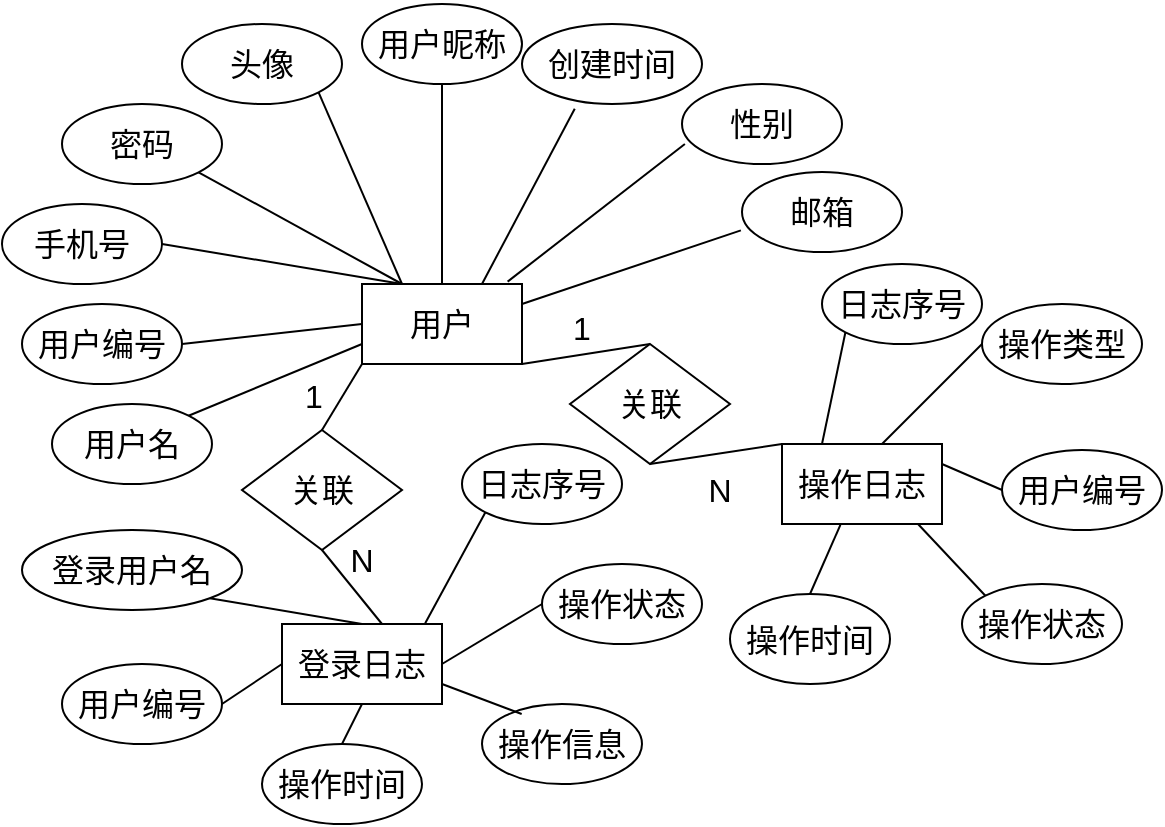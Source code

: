 <mxfile version="27.1.1">
  <diagram name="第 1 页" id="UOeoibRbhjmOYeLTfaUz">
    <mxGraphModel dx="988" dy="542" grid="1" gridSize="10" guides="1" tooltips="1" connect="1" arrows="1" fold="1" page="1" pageScale="1" pageWidth="827" pageHeight="1169" math="0" shadow="0">
      <root>
        <mxCell id="0" />
        <mxCell id="1" parent="0" />
        <mxCell id="f1lzfsfmmCIylhkY9Uj2-1" value="&lt;font style=&quot;font-size: 16px;&quot;&gt;操作日志&lt;/font&gt;" style="rounded=0;whiteSpace=wrap;html=1;" parent="1" vertex="1">
          <mxGeometry x="440" y="380" width="80" height="40" as="geometry" />
        </mxCell>
        <mxCell id="f1lzfsfmmCIylhkY9Uj2-5" value="&lt;font style=&quot;font-size: 16px;&quot;&gt;登录日志&lt;/font&gt;" style="rounded=0;whiteSpace=wrap;html=1;" parent="1" vertex="1">
          <mxGeometry x="190" y="470" width="80" height="40" as="geometry" />
        </mxCell>
        <mxCell id="f1lzfsfmmCIylhkY9Uj2-6" value="&lt;font style=&quot;font-size: 16px;&quot;&gt;用户&lt;/font&gt;" style="rounded=0;whiteSpace=wrap;html=1;" parent="1" vertex="1">
          <mxGeometry x="230" y="300" width="80" height="40" as="geometry" />
        </mxCell>
        <mxCell id="f1lzfsfmmCIylhkY9Uj2-11" value="&lt;p class=&quot;MsoNormal&quot;&gt;&lt;font face=&quot;Helvetica&quot; style=&quot;font-size: 16px;&quot;&gt;用户编号&lt;/font&gt;&lt;/p&gt;" style="ellipse;whiteSpace=wrap;html=1;" parent="1" vertex="1">
          <mxGeometry x="60" y="310" width="80" height="40" as="geometry" />
        </mxCell>
        <mxCell id="f1lzfsfmmCIylhkY9Uj2-12" value="&lt;p class=&quot;MsoNormal&quot;&gt;&lt;font face=&quot;Helvetica&quot; style=&quot;font-size: 16px;&quot;&gt;用户昵称&lt;/font&gt;&lt;/p&gt;" style="ellipse;whiteSpace=wrap;html=1;" parent="1" vertex="1">
          <mxGeometry x="230" y="160" width="80" height="40" as="geometry" />
        </mxCell>
        <mxCell id="f1lzfsfmmCIylhkY9Uj2-13" value="&lt;p class=&quot;MsoNormal&quot;&gt;&lt;font face=&quot;Helvetica&quot; style=&quot;font-size: 16px;&quot;&gt;用户名&lt;/font&gt;&lt;/p&gt;" style="ellipse;whiteSpace=wrap;html=1;" parent="1" vertex="1">
          <mxGeometry x="75" y="360" width="80" height="40" as="geometry" />
        </mxCell>
        <mxCell id="f1lzfsfmmCIylhkY9Uj2-14" value="&lt;p class=&quot;MsoNormal&quot;&gt;&lt;font face=&quot;Helvetica&quot; style=&quot;font-size: 16px;&quot;&gt;邮箱&lt;/font&gt;&lt;/p&gt;" style="ellipse;whiteSpace=wrap;html=1;" parent="1" vertex="1">
          <mxGeometry x="420" y="244" width="80" height="40" as="geometry" />
        </mxCell>
        <mxCell id="f1lzfsfmmCIylhkY9Uj2-15" value="&lt;p class=&quot;MsoNormal&quot;&gt;&lt;font face=&quot;Helvetica&quot; style=&quot;font-size: 16px;&quot;&gt;密码&lt;/font&gt;&lt;/p&gt;" style="ellipse;whiteSpace=wrap;html=1;" parent="1" vertex="1">
          <mxGeometry x="80" y="210" width="80" height="40" as="geometry" />
        </mxCell>
        <mxCell id="f1lzfsfmmCIylhkY9Uj2-16" value="&lt;p class=&quot;MsoNormal&quot;&gt;&lt;font style=&quot;font-size: 16px;&quot;&gt;手机号&lt;/font&gt;&lt;/p&gt;" style="ellipse;whiteSpace=wrap;html=1;" parent="1" vertex="1">
          <mxGeometry x="50" y="260" width="80" height="40" as="geometry" />
        </mxCell>
        <mxCell id="f1lzfsfmmCIylhkY9Uj2-17" value="&lt;p class=&quot;MsoNormal&quot;&gt;&lt;font face=&quot;Helvetica&quot; style=&quot;font-size: 16px;&quot;&gt;性别&lt;/font&gt;&lt;/p&gt;" style="ellipse;whiteSpace=wrap;html=1;" parent="1" vertex="1">
          <mxGeometry x="390" y="200" width="80" height="40" as="geometry" />
        </mxCell>
        <mxCell id="f1lzfsfmmCIylhkY9Uj2-18" value="&lt;p class=&quot;MsoNormal&quot;&gt;&lt;font style=&quot;font-size: 16px;&quot;&gt;头像&lt;/font&gt;&lt;/p&gt;" style="ellipse;whiteSpace=wrap;html=1;" parent="1" vertex="1">
          <mxGeometry x="140" y="170" width="80" height="40" as="geometry" />
        </mxCell>
        <mxCell id="f1lzfsfmmCIylhkY9Uj2-19" value="&lt;p class=&quot;MsoNormal&quot;&gt;&lt;font face=&quot;Helvetica&quot; style=&quot;font-size: 16px;&quot;&gt;创建时间&lt;/font&gt;&lt;/p&gt;" style="ellipse;whiteSpace=wrap;html=1;" parent="1" vertex="1">
          <mxGeometry x="310" y="170" width="90" height="40" as="geometry" />
        </mxCell>
        <mxCell id="f1lzfsfmmCIylhkY9Uj2-20" value="" style="endArrow=none;html=1;rounded=0;exitX=1;exitY=0;exitDx=0;exitDy=0;entryX=0;entryY=0.75;entryDx=0;entryDy=0;" parent="1" source="f1lzfsfmmCIylhkY9Uj2-13" target="f1lzfsfmmCIylhkY9Uj2-6" edge="1">
          <mxGeometry width="50" height="50" relative="1" as="geometry">
            <mxPoint x="160" y="390" as="sourcePoint" />
            <mxPoint x="210" y="340" as="targetPoint" />
          </mxGeometry>
        </mxCell>
        <mxCell id="f1lzfsfmmCIylhkY9Uj2-21" value="" style="endArrow=none;html=1;rounded=0;entryX=1;entryY=0.25;entryDx=0;entryDy=0;exitX=-0.007;exitY=0.73;exitDx=0;exitDy=0;exitPerimeter=0;" parent="1" target="f1lzfsfmmCIylhkY9Uj2-6" edge="1" source="f1lzfsfmmCIylhkY9Uj2-14">
          <mxGeometry width="50" height="50" relative="1" as="geometry">
            <mxPoint x="413" y="270" as="sourcePoint" />
            <mxPoint x="250" y="350" as="targetPoint" />
          </mxGeometry>
        </mxCell>
        <mxCell id="f1lzfsfmmCIylhkY9Uj2-22" value="" style="endArrow=none;html=1;rounded=0;exitX=0.018;exitY=0.75;exitDx=0;exitDy=0;exitPerimeter=0;entryX=0.91;entryY=-0.03;entryDx=0;entryDy=0;entryPerimeter=0;" parent="1" source="f1lzfsfmmCIylhkY9Uj2-17" target="f1lzfsfmmCIylhkY9Uj2-6" edge="1">
          <mxGeometry width="50" height="50" relative="1" as="geometry">
            <mxPoint x="280" y="435" as="sourcePoint" />
            <mxPoint x="260" y="350" as="targetPoint" />
          </mxGeometry>
        </mxCell>
        <mxCell id="f1lzfsfmmCIylhkY9Uj2-23" value="" style="endArrow=none;html=1;rounded=0;exitX=1;exitY=0.5;exitDx=0;exitDy=0;entryX=0;entryY=0.5;entryDx=0;entryDy=0;" parent="1" source="f1lzfsfmmCIylhkY9Uj2-11" target="f1lzfsfmmCIylhkY9Uj2-6" edge="1">
          <mxGeometry width="50" height="50" relative="1" as="geometry">
            <mxPoint x="148" y="356" as="sourcePoint" />
            <mxPoint x="210" y="310" as="targetPoint" />
          </mxGeometry>
        </mxCell>
        <mxCell id="f1lzfsfmmCIylhkY9Uj2-24" value="" style="endArrow=none;html=1;rounded=0;entryX=0.25;entryY=0;entryDx=0;entryDy=0;exitX=1;exitY=0.5;exitDx=0;exitDy=0;" parent="1" source="f1lzfsfmmCIylhkY9Uj2-16" target="f1lzfsfmmCIylhkY9Uj2-6" edge="1">
          <mxGeometry width="50" height="50" relative="1" as="geometry">
            <mxPoint x="100" y="280" as="sourcePoint" />
            <mxPoint x="220" y="280" as="targetPoint" />
          </mxGeometry>
        </mxCell>
        <mxCell id="f1lzfsfmmCIylhkY9Uj2-25" value="" style="endArrow=none;html=1;rounded=0;exitX=1;exitY=1;exitDx=0;exitDy=0;entryX=0.25;entryY=0;entryDx=0;entryDy=0;" parent="1" source="f1lzfsfmmCIylhkY9Uj2-15" target="f1lzfsfmmCIylhkY9Uj2-6" edge="1">
          <mxGeometry width="50" height="50" relative="1" as="geometry">
            <mxPoint x="160" y="250" as="sourcePoint" />
            <mxPoint x="250" y="330" as="targetPoint" />
          </mxGeometry>
        </mxCell>
        <mxCell id="f1lzfsfmmCIylhkY9Uj2-26" value="" style="endArrow=none;html=1;rounded=0;exitX=1;exitY=1;exitDx=0;exitDy=0;entryX=0.25;entryY=0;entryDx=0;entryDy=0;" parent="1" source="f1lzfsfmmCIylhkY9Uj2-18" target="f1lzfsfmmCIylhkY9Uj2-6" edge="1">
          <mxGeometry width="50" height="50" relative="1" as="geometry">
            <mxPoint x="200" y="214" as="sourcePoint" />
            <mxPoint x="272" y="270" as="targetPoint" />
          </mxGeometry>
        </mxCell>
        <mxCell id="f1lzfsfmmCIylhkY9Uj2-27" value="" style="endArrow=none;html=1;rounded=0;exitX=0.5;exitY=1;exitDx=0;exitDy=0;entryX=0.5;entryY=0;entryDx=0;entryDy=0;" parent="1" source="f1lzfsfmmCIylhkY9Uj2-12" target="f1lzfsfmmCIylhkY9Uj2-6" edge="1">
          <mxGeometry width="50" height="50" relative="1" as="geometry">
            <mxPoint x="245" y="190" as="sourcePoint" />
            <mxPoint x="275" y="286" as="targetPoint" />
          </mxGeometry>
        </mxCell>
        <mxCell id="f1lzfsfmmCIylhkY9Uj2-28" value="" style="endArrow=none;html=1;rounded=0;exitX=0.293;exitY=1.06;exitDx=0;exitDy=0;entryX=0.75;entryY=0;entryDx=0;entryDy=0;exitPerimeter=0;" parent="1" source="f1lzfsfmmCIylhkY9Uj2-19" target="f1lzfsfmmCIylhkY9Uj2-6" edge="1">
          <mxGeometry width="50" height="50" relative="1" as="geometry">
            <mxPoint x="295" y="180" as="sourcePoint" />
            <mxPoint x="290" y="300" as="targetPoint" />
          </mxGeometry>
        </mxCell>
        <mxCell id="f1lzfsfmmCIylhkY9Uj2-83" value="&lt;span style=&quot;font-size: 16px;&quot;&gt;关联&lt;/span&gt;" style="rhombus;whiteSpace=wrap;html=1;" parent="1" vertex="1">
          <mxGeometry x="170" y="373" width="80" height="60" as="geometry" />
        </mxCell>
        <mxCell id="f1lzfsfmmCIylhkY9Uj2-85" value="&lt;font style=&quot;font-size: 16px;&quot;&gt;关联&lt;/font&gt;" style="rhombus;whiteSpace=wrap;html=1;" parent="1" vertex="1">
          <mxGeometry x="334" y="330" width="80" height="60" as="geometry" />
        </mxCell>
        <mxCell id="f1lzfsfmmCIylhkY9Uj2-87" value="" style="endArrow=none;html=1;rounded=0;entryX=1;entryY=1;entryDx=0;entryDy=0;exitX=0.5;exitY=0;exitDx=0;exitDy=0;" parent="1" source="f1lzfsfmmCIylhkY9Uj2-85" target="f1lzfsfmmCIylhkY9Uj2-6" edge="1">
          <mxGeometry width="50" height="50" relative="1" as="geometry">
            <mxPoint x="180" y="510" as="sourcePoint" />
            <mxPoint x="230" y="460" as="targetPoint" />
          </mxGeometry>
        </mxCell>
        <mxCell id="f1lzfsfmmCIylhkY9Uj2-88" value="" style="endArrow=none;html=1;rounded=0;exitX=0.5;exitY=0;exitDx=0;exitDy=0;" parent="1" source="f1lzfsfmmCIylhkY9Uj2-83" edge="1">
          <mxGeometry width="50" height="50" relative="1" as="geometry">
            <mxPoint x="180" y="510" as="sourcePoint" />
            <mxPoint x="230" y="340" as="targetPoint" />
          </mxGeometry>
        </mxCell>
        <mxCell id="f1lzfsfmmCIylhkY9Uj2-89" value="" style="endArrow=none;html=1;rounded=0;entryX=0.5;entryY=1;entryDx=0;entryDy=0;exitX=0.625;exitY=0;exitDx=0;exitDy=0;exitPerimeter=0;" parent="1" source="f1lzfsfmmCIylhkY9Uj2-5" target="f1lzfsfmmCIylhkY9Uj2-83" edge="1">
          <mxGeometry width="50" height="50" relative="1" as="geometry">
            <mxPoint x="80" y="540" as="sourcePoint" />
            <mxPoint x="130" y="490" as="targetPoint" />
          </mxGeometry>
        </mxCell>
        <mxCell id="f1lzfsfmmCIylhkY9Uj2-91" value="" style="endArrow=none;html=1;rounded=0;entryX=0.5;entryY=1;entryDx=0;entryDy=0;exitX=0;exitY=0;exitDx=0;exitDy=0;" parent="1" source="f1lzfsfmmCIylhkY9Uj2-1" target="f1lzfsfmmCIylhkY9Uj2-85" edge="1">
          <mxGeometry width="50" height="50" relative="1" as="geometry">
            <mxPoint x="130" y="635" as="sourcePoint" />
            <mxPoint x="180" y="585" as="targetPoint" />
          </mxGeometry>
        </mxCell>
        <mxCell id="f1lzfsfmmCIylhkY9Uj2-98" value="&lt;p class=&quot;MsoNormal&quot;&gt;&lt;font face=&quot;Helvetica&quot; style=&quot;font-size: 16px;&quot;&gt;用户编号&lt;/font&gt;&lt;/p&gt;" style="ellipse;whiteSpace=wrap;html=1;" parent="1" vertex="1">
          <mxGeometry x="550" y="383" width="80" height="40" as="geometry" />
        </mxCell>
        <mxCell id="f1lzfsfmmCIylhkY9Uj2-99" value="&lt;p class=&quot;MsoNormal&quot;&gt;&lt;font face=&quot;Helvetica&quot; style=&quot;font-size: 16px;&quot;&gt;操作类型&lt;/font&gt;&lt;/p&gt;" style="ellipse;whiteSpace=wrap;html=1;" parent="1" vertex="1">
          <mxGeometry x="540" y="310" width="80" height="40" as="geometry" />
        </mxCell>
        <mxCell id="f1lzfsfmmCIylhkY9Uj2-100" value="&lt;p class=&quot;MsoNormal&quot;&gt;&lt;span style=&quot;color: rgb(0, 0, 0);&quot;&gt;&lt;font face=&quot;Helvetica&quot; style=&quot;font-size: 16px;&quot;&gt;操作时间&lt;/font&gt;&lt;/span&gt;&lt;/p&gt;" style="ellipse;whiteSpace=wrap;html=1;" parent="1" vertex="1">
          <mxGeometry x="414" y="455" width="80" height="45" as="geometry" />
        </mxCell>
        <mxCell id="f1lzfsfmmCIylhkY9Uj2-101" value="&lt;p class=&quot;MsoNormal&quot;&gt;&lt;font style=&quot;font-size: 16px;&quot;&gt;操作状态&lt;/font&gt;&lt;/p&gt;" style="ellipse;whiteSpace=wrap;html=1;" parent="1" vertex="1">
          <mxGeometry x="530" y="450" width="80" height="40" as="geometry" />
        </mxCell>
        <mxCell id="f1lzfsfmmCIylhkY9Uj2-102" value="&lt;p class=&quot;MsoNormal&quot;&gt;&lt;font face=&quot;Helvetica&quot; style=&quot;font-size: 16px;&quot;&gt;日志序号&lt;/font&gt;&lt;/p&gt;" style="ellipse;whiteSpace=wrap;html=1;" parent="1" vertex="1">
          <mxGeometry x="460" y="290" width="80" height="40" as="geometry" />
        </mxCell>
        <mxCell id="f1lzfsfmmCIylhkY9Uj2-103" value="&lt;p class=&quot;MsoNormal&quot;&gt;&lt;span style=&quot;font-size: 16px;&quot;&gt;操作状态&lt;/span&gt;&lt;/p&gt;" style="ellipse;whiteSpace=wrap;html=1;" parent="1" vertex="1">
          <mxGeometry x="320" y="440" width="80" height="40" as="geometry" />
        </mxCell>
        <mxCell id="f1lzfsfmmCIylhkY9Uj2-104" value="&lt;p class=&quot;MsoNormal&quot;&gt;&lt;span style=&quot;font-size: 16px;&quot;&gt;操作信息&lt;/span&gt;&lt;/p&gt;" style="ellipse;whiteSpace=wrap;html=1;" parent="1" vertex="1">
          <mxGeometry x="290" y="510" width="80" height="40" as="geometry" />
        </mxCell>
        <mxCell id="f1lzfsfmmCIylhkY9Uj2-105" value="&lt;div&gt;&lt;font face=&quot;Helvetica&quot; style=&quot;font-size: 16px;&quot;&gt;操作时间&lt;/font&gt;&lt;/div&gt;" style="ellipse;whiteSpace=wrap;html=1;" parent="1" vertex="1">
          <mxGeometry x="180" y="530" width="80" height="40" as="geometry" />
        </mxCell>
        <mxCell id="f1lzfsfmmCIylhkY9Uj2-106" value="&lt;p class=&quot;MsoNormal&quot;&gt;&lt;span style=&quot;font-size: 16px;&quot;&gt;用户编号&lt;/span&gt;&lt;/p&gt;" style="ellipse;whiteSpace=wrap;html=1;" parent="1" vertex="1">
          <mxGeometry x="80" y="490" width="80" height="40" as="geometry" />
        </mxCell>
        <mxCell id="f1lzfsfmmCIylhkY9Uj2-107" value="&lt;p class=&quot;MsoNormal&quot;&gt;&lt;span style=&quot;font-size: 16px;&quot;&gt;登录用户名&lt;/span&gt;&lt;/p&gt;" style="ellipse;whiteSpace=wrap;html=1;" parent="1" vertex="1">
          <mxGeometry x="60" y="423" width="110" height="40" as="geometry" />
        </mxCell>
        <mxCell id="f1lzfsfmmCIylhkY9Uj2-108" value="" style="endArrow=none;html=1;rounded=0;exitX=0.25;exitY=0;exitDx=0;exitDy=0;entryX=0;entryY=1;entryDx=0;entryDy=0;" parent="1" source="f1lzfsfmmCIylhkY9Uj2-1" target="f1lzfsfmmCIylhkY9Uj2-102" edge="1">
          <mxGeometry width="50" height="50" relative="1" as="geometry">
            <mxPoint x="520" y="520" as="sourcePoint" />
            <mxPoint x="500" y="520" as="targetPoint" />
          </mxGeometry>
        </mxCell>
        <mxCell id="f1lzfsfmmCIylhkY9Uj2-109" value="" style="endArrow=none;html=1;rounded=0;exitX=0.625;exitY=0;exitDx=0;exitDy=0;entryX=0;entryY=0.5;entryDx=0;entryDy=0;exitPerimeter=0;" parent="1" source="f1lzfsfmmCIylhkY9Uj2-1" target="f1lzfsfmmCIylhkY9Uj2-99" edge="1">
          <mxGeometry width="50" height="50" relative="1" as="geometry">
            <mxPoint x="460" y="580" as="sourcePoint" />
            <mxPoint x="472" y="509" as="targetPoint" />
          </mxGeometry>
        </mxCell>
        <mxCell id="f1lzfsfmmCIylhkY9Uj2-110" value="" style="endArrow=none;html=1;rounded=0;exitX=1;exitY=0.25;exitDx=0;exitDy=0;entryX=0;entryY=0.5;entryDx=0;entryDy=0;" parent="1" source="f1lzfsfmmCIylhkY9Uj2-1" target="f1lzfsfmmCIylhkY9Uj2-98" edge="1">
          <mxGeometry width="50" height="50" relative="1" as="geometry">
            <mxPoint x="490" y="580" as="sourcePoint" />
            <mxPoint x="535" y="550" as="targetPoint" />
          </mxGeometry>
        </mxCell>
        <mxCell id="f1lzfsfmmCIylhkY9Uj2-111" value="" style="endArrow=none;html=1;rounded=0;entryX=0;entryY=0;entryDx=0;entryDy=0;" parent="1" target="f1lzfsfmmCIylhkY9Uj2-101" edge="1">
          <mxGeometry width="50" height="50" relative="1" as="geometry">
            <mxPoint x="508" y="420" as="sourcePoint" />
            <mxPoint x="480" y="790" as="targetPoint" />
          </mxGeometry>
        </mxCell>
        <mxCell id="f1lzfsfmmCIylhkY9Uj2-112" value="" style="endArrow=none;html=1;rounded=0;exitX=0.365;exitY=1.01;exitDx=0;exitDy=0;entryX=0.5;entryY=0;entryDx=0;entryDy=0;exitPerimeter=0;" parent="1" source="f1lzfsfmmCIylhkY9Uj2-1" target="f1lzfsfmmCIylhkY9Uj2-100" edge="1">
          <mxGeometry width="50" height="50" relative="1" as="geometry">
            <mxPoint x="480" y="620" as="sourcePoint" />
            <mxPoint x="540" y="800" as="targetPoint" />
          </mxGeometry>
        </mxCell>
        <mxCell id="f1lzfsfmmCIylhkY9Uj2-119" value="" style="endArrow=none;html=1;rounded=0;entryX=1;entryY=1;entryDx=0;entryDy=0;exitX=0.5;exitY=0;exitDx=0;exitDy=0;" parent="1" source="f1lzfsfmmCIylhkY9Uj2-5" target="f1lzfsfmmCIylhkY9Uj2-107" edge="1">
          <mxGeometry width="50" height="50" relative="1" as="geometry">
            <mxPoint x="520" y="520" as="sourcePoint" />
            <mxPoint x="570" y="470" as="targetPoint" />
          </mxGeometry>
        </mxCell>
        <mxCell id="f1lzfsfmmCIylhkY9Uj2-120" value="" style="endArrow=none;html=1;rounded=0;entryX=1;entryY=0.5;entryDx=0;entryDy=0;exitX=0;exitY=0.5;exitDx=0;exitDy=0;" parent="1" source="f1lzfsfmmCIylhkY9Uj2-5" target="f1lzfsfmmCIylhkY9Uj2-106" edge="1">
          <mxGeometry width="50" height="50" relative="1" as="geometry">
            <mxPoint x="200" y="490" as="sourcePoint" />
            <mxPoint x="48" y="454" as="targetPoint" />
          </mxGeometry>
        </mxCell>
        <mxCell id="f1lzfsfmmCIylhkY9Uj2-121" value="" style="endArrow=none;html=1;rounded=0;entryX=0.5;entryY=0;entryDx=0;entryDy=0;exitX=0.5;exitY=1;exitDx=0;exitDy=0;" parent="1" source="f1lzfsfmmCIylhkY9Uj2-5" target="f1lzfsfmmCIylhkY9Uj2-105" edge="1">
          <mxGeometry width="50" height="50" relative="1" as="geometry">
            <mxPoint x="20" y="550" as="sourcePoint" />
            <mxPoint x="-10" y="510" as="targetPoint" />
          </mxGeometry>
        </mxCell>
        <mxCell id="f1lzfsfmmCIylhkY9Uj2-122" value="" style="endArrow=none;html=1;rounded=0;entryX=0.248;entryY=0.125;entryDx=0;entryDy=0;exitX=1;exitY=0.75;exitDx=0;exitDy=0;entryPerimeter=0;" parent="1" source="f1lzfsfmmCIylhkY9Uj2-5" target="f1lzfsfmmCIylhkY9Uj2-104" edge="1">
          <mxGeometry width="50" height="50" relative="1" as="geometry">
            <mxPoint x="30" y="580" as="sourcePoint" />
            <mxPoint x="-32" y="571" as="targetPoint" />
          </mxGeometry>
        </mxCell>
        <mxCell id="f1lzfsfmmCIylhkY9Uj2-123" value="" style="endArrow=none;html=1;rounded=0;exitX=1;exitY=0.5;exitDx=0;exitDy=0;entryX=0;entryY=0.5;entryDx=0;entryDy=0;" parent="1" source="f1lzfsfmmCIylhkY9Uj2-5" target="f1lzfsfmmCIylhkY9Uj2-103" edge="1">
          <mxGeometry width="50" height="50" relative="1" as="geometry">
            <mxPoint x="40" y="580" as="sourcePoint" />
            <mxPoint x="320" y="500" as="targetPoint" />
          </mxGeometry>
        </mxCell>
        <mxCell id="f1lzfsfmmCIylhkY9Uj2-130" value="&lt;span style=&quot;font-size: 16px;&quot;&gt;N&lt;/span&gt;" style="text;html=1;align=center;verticalAlign=middle;whiteSpace=wrap;rounded=0;" parent="1" vertex="1">
          <mxGeometry x="379" y="388" width="60" height="30" as="geometry" />
        </mxCell>
        <mxCell id="f1lzfsfmmCIylhkY9Uj2-131" value="&lt;span style=&quot;font-size: 16px;&quot;&gt;1&lt;/span&gt;" style="text;html=1;align=center;verticalAlign=middle;whiteSpace=wrap;rounded=0;" parent="1" vertex="1">
          <mxGeometry x="310" y="307" width="60" height="30" as="geometry" />
        </mxCell>
        <mxCell id="f1lzfsfmmCIylhkY9Uj2-134" value="&lt;span style=&quot;font-size: 16px;&quot;&gt;1&lt;/span&gt;" style="text;html=1;align=center;verticalAlign=middle;whiteSpace=wrap;rounded=0;" parent="1" vertex="1">
          <mxGeometry x="176" y="341" width="60" height="30" as="geometry" />
        </mxCell>
        <mxCell id="f1lzfsfmmCIylhkY9Uj2-135" value="&lt;span style=&quot;font-size: 16px;&quot;&gt;N&lt;/span&gt;" style="text;html=1;align=center;verticalAlign=middle;whiteSpace=wrap;rounded=0;" parent="1" vertex="1">
          <mxGeometry x="200" y="423" width="60" height="30" as="geometry" />
        </mxCell>
        <mxCell id="0WsS2jpLeH-EfmKwtMDi-1" value="&lt;p class=&quot;MsoNormal&quot;&gt;&lt;font face=&quot;Helvetica&quot; style=&quot;font-size: 16px;&quot;&gt;日志序号&lt;/font&gt;&lt;/p&gt;" style="ellipse;whiteSpace=wrap;html=1;" parent="1" vertex="1">
          <mxGeometry x="280" y="380" width="80" height="40" as="geometry" />
        </mxCell>
        <mxCell id="0WsS2jpLeH-EfmKwtMDi-2" value="" style="endArrow=none;html=1;rounded=0;entryX=0.895;entryY=-0.01;entryDx=0;entryDy=0;exitX=0;exitY=1;exitDx=0;exitDy=0;entryPerimeter=0;" parent="1" source="0WsS2jpLeH-EfmKwtMDi-1" target="f1lzfsfmmCIylhkY9Uj2-5" edge="1">
          <mxGeometry width="50" height="50" relative="1" as="geometry">
            <mxPoint x="300" y="430" as="sourcePoint" />
            <mxPoint x="346" y="480" as="targetPoint" />
          </mxGeometry>
        </mxCell>
      </root>
    </mxGraphModel>
  </diagram>
</mxfile>
